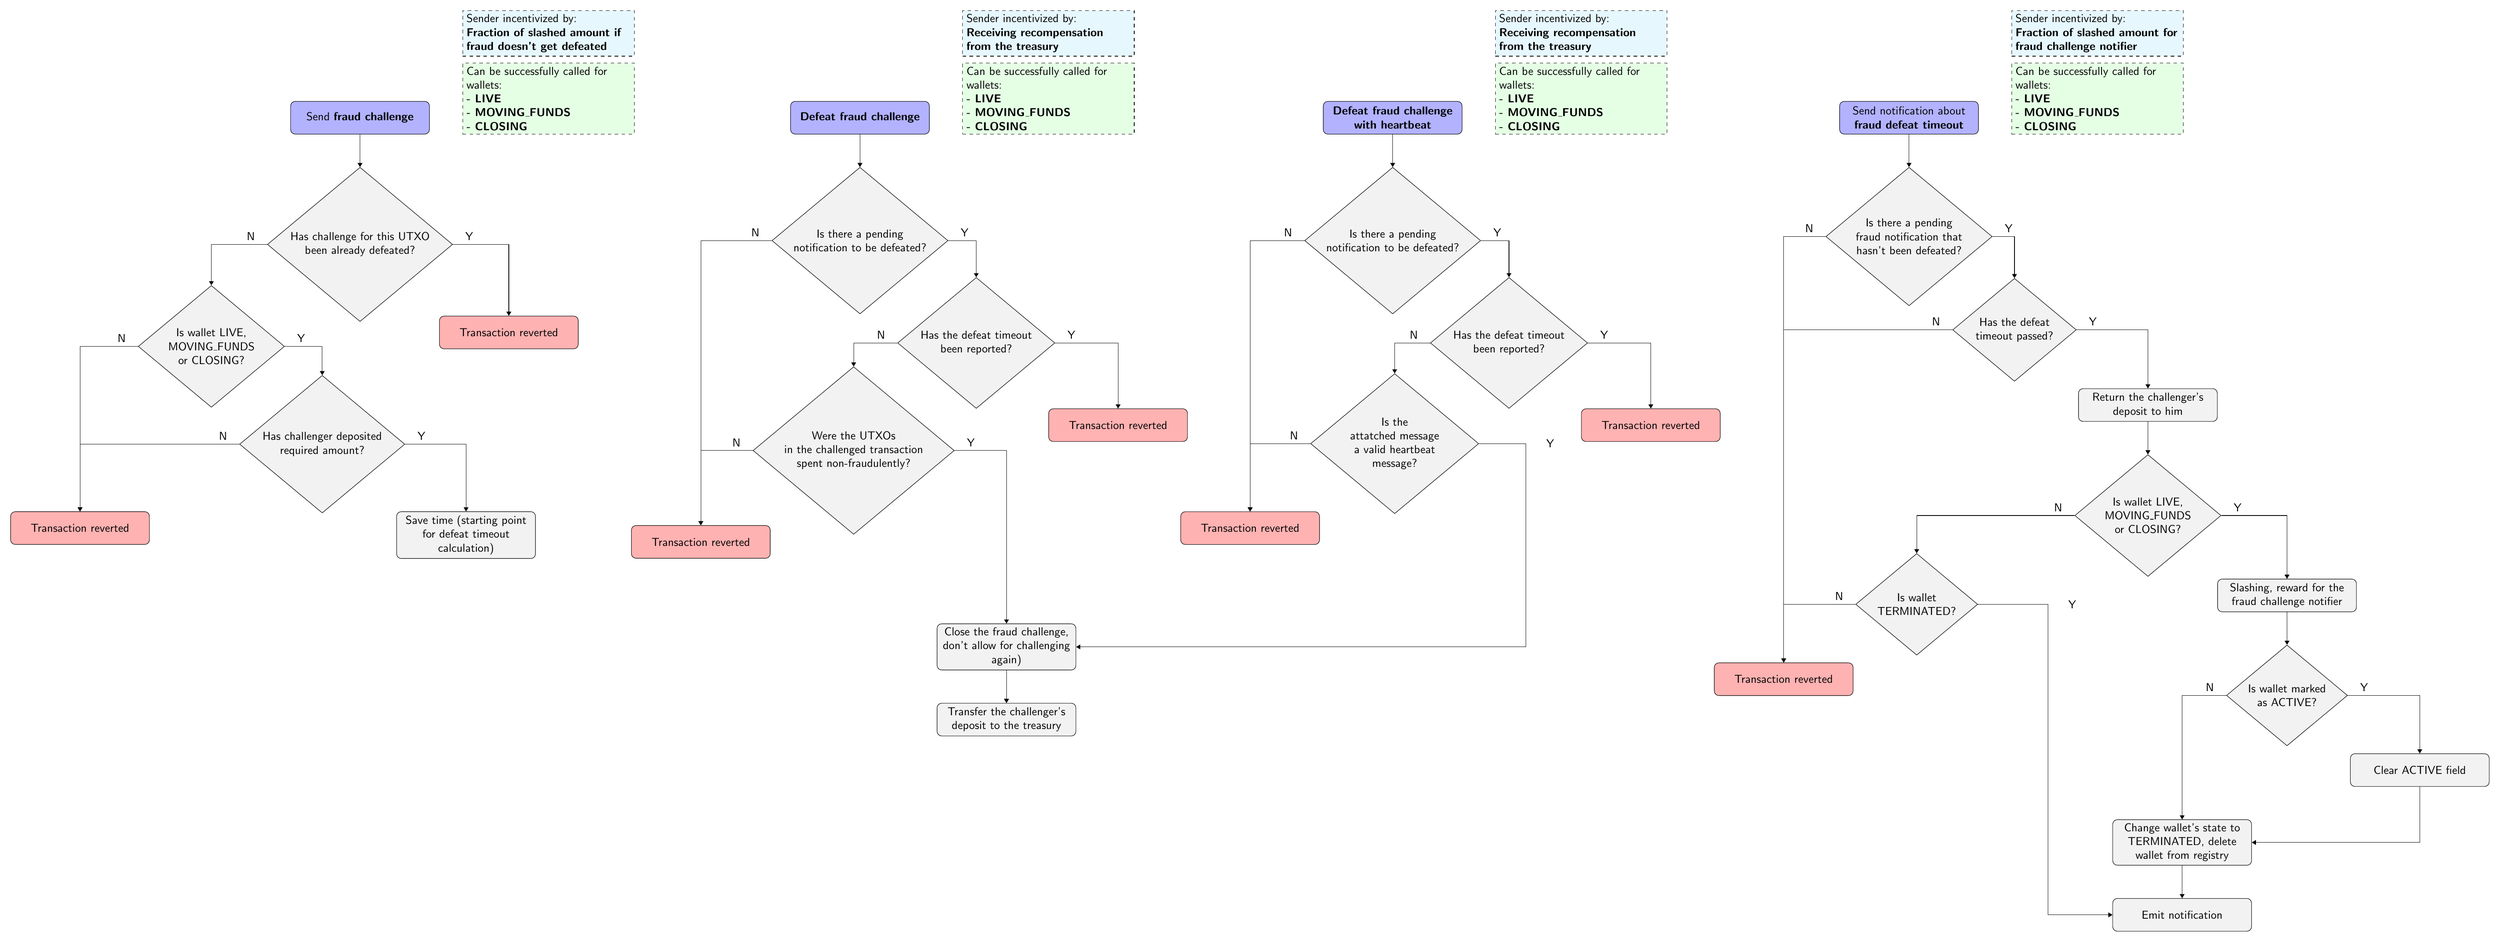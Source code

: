 % TIP: To generate PDF file run `pdflatex filename.tikz`. To generate PNG file
% run `convert -density 300 filename.pdf -resize 50% filename.png` (requires
% intallation of `imagemagick` tool).

\documentclass{standalone}%
\usepackage{tikz}%
\usetikzlibrary{positioning,shapes,arrows.meta,chains}%

% These commands are used to draw arrow labels
\newcommand{\yes}{node [auto, pos=0, xshift=5mm]{Y}}%
\newcommand{\no}{node [auto, swap, pos=0, xshift=-5mm]{N}}%

% We need layers to draw the background
\pgfdeclarelayer{background}%
\pgfsetlayers{background,main}%

\begin{document}%
\begin{tikzpicture}[
% Specify styles for nodes:
    base/.style = {rectangle, rounded corners, draw=black,
                   minimum width=4cm, minimum height=1cm,
                   text centered, text width=4cm, align=flush center},
   start/.style = {base, fill=blue!30},
  revert/.style = {base, fill=red!30},
  action/.style = {base, fill=black!5},
   check/.style = {diamond, aspect=1.2, draw=black, fill=black!5,
                   minimum width=1cm, align=center},
   note1/.style = {rectangle, draw, dashed, fill=green!10,
                   align=flush left, text width=5cm},
   note2/.style = {rectangle, draw, dashed, fill=cyan!10,
                   align=flush left, text width=5cm},
              > = Triangle,                  % defines the arrow tip style when `->` is used
           font = \sffamily,
]

% FRAUD CHALLENGE
% Nodes
\node[start]                                                     (fc_start)   {Send \textbf{fraud challenge}};
\node[check, below=of fc_start]                                  (fc_check1)  {Has challenge for this UTXO\\ been already defeated?};
\node[revert, below right=of fc_check1]                          (fc_revert1) {Transaction reverted};
\node[check, below left=of fc_check1, xshift=-1cm]               (fc_check2)  {Is wallet LIVE,\\ MOVING\_FUNDS\\ or CLOSING?};
\node[check, below right=of fc_check2]                           (fc_check3)  {Has challenger deposited\\ required amount?};
\node[revert, below left=of fc_check3, xshift=-3cm]              (fc_revert2) {Transaction reverted};
\node[action, below right=of fc_check3]                          (fc_action1) {Save time (starting point for defeat timeout calculation)};
\node[note1, right=of fc_start.south east, anchor=south west]    (fc_note1)   {Can be successfully called for wallets:\\
                                                                               \textbf{- LIVE\\
                                                                               - MOVING\_FUNDS\\
                                                                               - CLOSING}};
\node[note2, above=of fc_note1.north, anchor=south, yshift=-8mm] (fc_note2)   {Sender incentivized by:\\ \textbf{Fraction of slashed amount if fraud doesn't get defeated}};

% Arrows
\draw[->] (fc_start)   -- (fc_check1);
\draw[->] (fc_check1)  -| (fc_check2)  \no;
\draw[->] (fc_check1)  -| (fc_revert1) \yes;
\draw[->] (fc_check2)  -| (fc_revert2) \no;
\draw[->] (fc_check2)  -| (fc_check3)  \yes;
\draw[->] (fc_check3)  -| (fc_revert2) \no;
\draw[->] (fc_check3)  -| (fc_action1) \yes;


% DEFEAT FRAUD
% Nodes
\node[start, right=of fc_start, xshift=100mm]                    (df_start)   {\textbf{Defeat fraud challenge}};
\node[check, below=of df_start]                                  (df_check1)  {Is there a pending\\ notification to be defeated?};
\node[check, below right=of df_check1]                           (df_check2)  {Has the defeat timeout\\ been reported?};
\node[check, below left=of df_check2]                            (df_check3)  {Were the UTXOs\\ in the challenged transaction\\ spent non-fraudulently?};
\node[revert, below right=of df_check2]                          (df_revert1) {Transaction reverted};
\node[revert, below left=of df_check3]                           (df_revert2) {Transaction reverted};
\node[action, below right=of df_check3, yshift=-3cm]             (df_action1) {Close the fraud challenge, don't allow for challenging again)};
\node[action, below=of df_action1]                               (df_action2) {Transfer the challenger's deposit to the treasury};
\node[note1, right=of df_start.south east, anchor=south west]    (df_note1)   {Can be successfully called for wallets:\\ 
                                                                               \textbf{- LIVE\\
                                                                               - MOVING\_FUNDS\\
                                                                               - CLOSING}};
\node[note2, above=of df_note1.north, anchor=south, yshift=-8mm] (df_note2)   {Sender incentivized by:\\ \textbf{Receiving recompensation from the treasury}};

% Arrows
\draw[->] (df_start)   -- (df_check1);
\draw[->] (df_check1)  -| (df_revert2) \no;
\draw[->] (df_check1)  -| (df_check2)  \yes;
\draw[->] (df_check2)  -| (df_check3)  \no;
\draw[->] (df_check2)  -| (df_revert1) \yes;
\draw[->] (df_check3)  -| (df_revert2) \no;
\draw[->] (df_check3)  -| (df_action1) \yes;
\draw[->] (df_action1) -- (df_action2);


% DEFEAT FRAUD CHALLENGE WITH HEARTBEAT
% Nodes
\node[start, right=of df_start, xshift=110mm]                      (dfwt_start)   {\textbf{Defeat fraud challenge with heartbeat}};
\node[check, below=of dfwt_start]                                  (dfwt_check1)  {Is there a pending\\ notification to be defeated?};
\node[check, below right=of dfwt_check1]                           (dfwt_check2)  {Has the defeat timeout\\ been reported?};
\node[check, below left=of dfwt_check2]                            (dfwt_check3)  {Is the\\ attatched message\\ a valid heartbeat\\ message?};
\node[revert, below right=of dfwt_check2]                          (dfwt_revert1) {Transaction reverted};
\node[revert, below left=of dfwt_check3]                           (dfwt_revert2) {Transaction reverted};
\node[note1, right=of dfwt_start.south east, anchor=south west]    (dfwt_note1)   {Can be successfully called for wallets:\\ 
                                                                                   \textbf{- LIVE\\
                                                                                   - MOVING\_FUNDS\\
                                                                                   - CLOSING}};
\node[note2, above=of dfwt_note1.north, anchor=south, yshift=-8mm] (dfwt_note2)   {Sender incentivized by:\\ \textbf{Receiving recompensation from the treasury}};

% Arrows
% In places where arrows needs to bend more than once, we force the lines to
% pass through intermediary points. 
% (a,b) - sets point at an exact (a,b) coordinate
% +(a,b) - sets point at current point and moves it by (a,b) vector, but doesn't
%          remember the position afterwards
% ++(a,b) - sets point at current point and moves it by (a,b) vector and
%           remembers the position afterwards
% To ease edition of the diagram in the future, usage of relative values is
% recommended.
\draw[->] (dfwt_start)   --           (dfwt_check1);
\draw[->] (dfwt_check1)  -|           (dfwt_revert2) \no;
\draw[->] (dfwt_check1)  -|           (dfwt_check2)  \yes;
\draw[->] (dfwt_check2)  -|           (dfwt_check3)  \no;
\draw[->] (dfwt_check2)  -|           (dfwt_revert1) \yes;
\draw[->] (dfwt_check3)  -|           (dfwt_revert2) \no;
\draw[->] (dfwt_check3)  -- +(4,0) |- (df_action1)   \yes;
\draw[->] (df_action1)   --           (df_action2);


% FRAUD DEFEAT TIMEOUT
% Nodes
\node[start, right=of dfwt_start, xshift=105mm]                   (fdt_start)   {Send notification about \textbf{fraud defeat timeout}};
\node[check, below=of fdt_start]                                  (fdt_check1)  {Is there a pending\\ fraud notification that\\ hasn't been defeated?};
\node[check, below right=of fdt_check1]                           (fdt_check2)  {Has the defeat \\ timeout passed?};
\node[action, below right=of fdt_check2]                          (fdt_action1) {Return the challenger's deposit to him};
\node[check, below=of fdt_action1]                                (fdt_check3)  {Is wallet LIVE,\\ MOVING\_FUNDS\\ or CLOSING?};
\node[check, below left=of fdt_check3, xshift=-40mm]              (fdt_check4)  {Is wallet\\ TERMINATED?};
\node[revert, below left=of fdt_check4]                           (fdt_revert1) {Transaction reverted};
\node[action, below right=of fdt_check3]                          (fdt_action2) {Slashing, reward for the fraud challenge notifier};
\node[check, below=of fdt_action2]                                (fdt_check5)  {Is wallet marked\\ as ACTIVE?};
\node[action, below right=of fdt_check5]                          (fdt_action3) {Clear ACTIVE field};
\node[action, below left=of fdt_action3, xshift=-20mm]            (fdt_action4) {Change wallet's state to TERMINATED, delete wallet from registry};
\node[action, below=of fdt_action4]                               (fdt_action5) {Emit notification};
\node[note1, right=of fdt_start.south east, anchor=south west]    (fdt_note1)   {Can be successfully called for wallets:\\ 
                                                                                 \textbf{- LIVE\\
                                                                                 - MOVING\_FUNDS\\
                                                                                 - CLOSING}};
\node[note2, above=of fdt_note1.north, anchor=south, yshift=-8mm] (fdt_note2)   {Sender incentivized by:\\ \textbf{Fraction of slashed amount for fraud challenge notifier}};

% Arrows
\draw[->] (fdt_start)   --           (fdt_check1);
\draw[->] (fdt_check1)  -|           (fdt_revert1)      \no;
\draw[->] (fdt_check1)  -|           (fdt_check2)       \yes;
\draw[->] (fdt_check2)  -|           (fdt_revert1)      \no;
\draw[->] (fdt_check2)  -|           (fdt_action1)      \yes;
\draw[->] (fdt_action1) --           (fdt_check3);
\draw[->] (fdt_check3)  -|           (fdt_check4)       \no;
\draw[->] (fdt_check3)  -|           (fdt_action2)      \yes;
\draw[->] (fdt_check4)  -|           (fdt_revert1)      \no;
\draw[->] (fdt_check4)  -| +(4,0) |- (fdt_action5.west) \yes;
\draw[->] (fdt_action2) --           (fdt_check5);
\draw[->] (fdt_check5)  -|           (fdt_action4)      \no;
\draw[->] (fdt_check5)  -|           (fdt_action3)      \yes;
\draw[->] (fdt_action3) |-           (fdt_action4);
\draw[->] (fdt_action4) --           (fdt_action5);


% BACKGROUND
% To draw the background behind the nodes and other objects we use pgf layers. 
% We calculate top left and bottom right corners position of current canvas and
% construct white background between those points expanded by some small amount.
% This gives us nice little margin around the diagram.

\begin{pgfonlayer}{background}
  \path (current bounding box.north west)+(-0.2,0.2) node (a) {};
  \path (current bounding box.south east)+(0.2,-0.2) node (b) {};
  \path[fill=white] (a) rectangle (b);
\end{pgfonlayer}

\end{tikzpicture}
\end{document}
